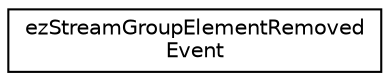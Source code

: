 digraph "Graphical Class Hierarchy"
{
 // LATEX_PDF_SIZE
  edge [fontname="Helvetica",fontsize="10",labelfontname="Helvetica",labelfontsize="10"];
  node [fontname="Helvetica",fontsize="10",shape=record];
  rankdir="LR";
  Node0 [label="ezStreamGroupElementRemoved\lEvent",height=0.2,width=0.4,color="black", fillcolor="white", style="filled",URL="$d2/d30/structez_stream_group_element_removed_event.htm",tooltip=" "];
}
